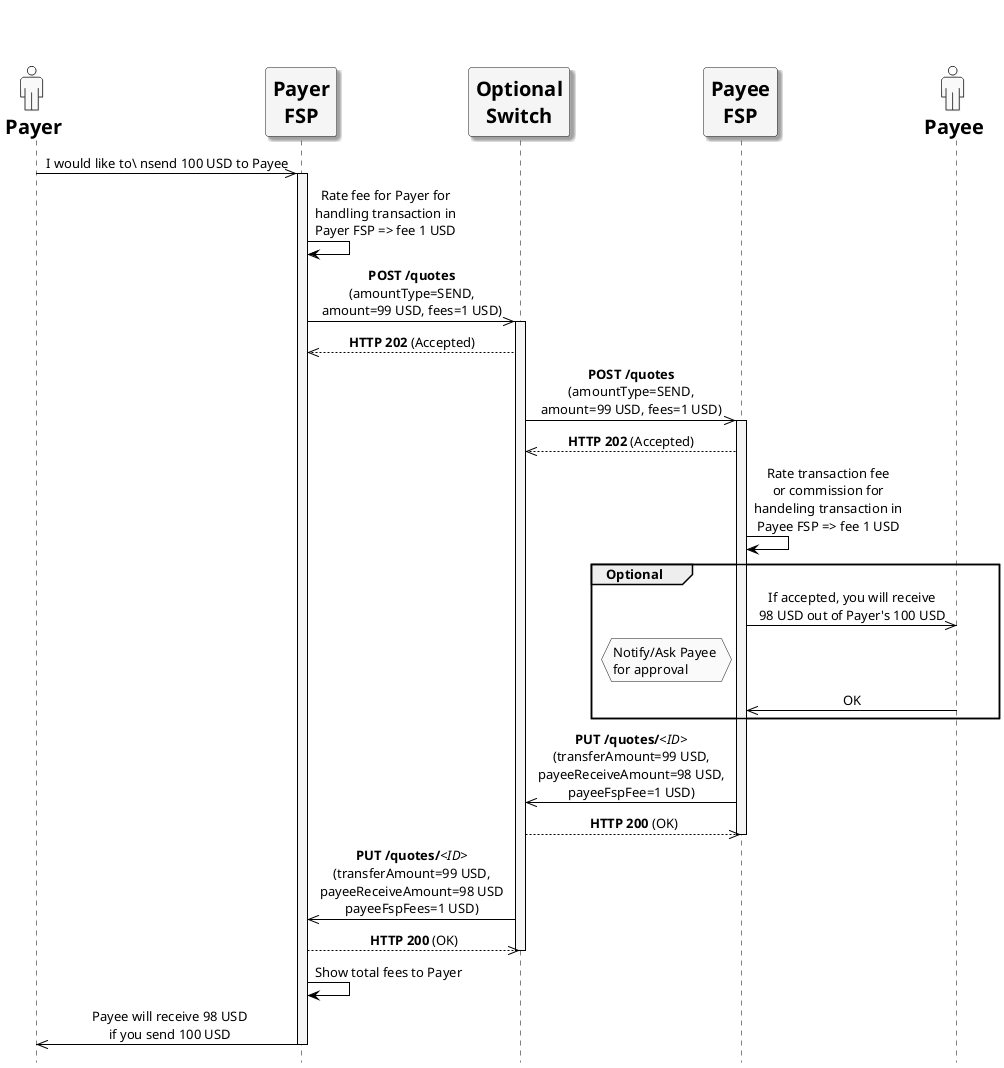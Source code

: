 /'*****
License
--------------
Copyright © 2017 Bill & Melinda Gates Foundation
The Mojaloop files are made available by the Bill & Melinda Gates Foundation under the Apache License, Version 2.0 (the "License") and you may not use these files except in compliance with the License. You may obtain a copy of the License at
http://www.apache.org/licenses/LICENSE-2.0
Unless required by applicable law or agreed to in writing, the Mojaloop files are distributed on an "AS IS" BASIS, WITHOUT WARRANTIES OR CONDITIONS OF ANY KIND, either express or implied. See the License for the specific language governing permissions and limitations under the License.
Contributors
--------------
This is the official list of the Mojaloop project contributors for this file.
Names of the original copyright holders (individuals or organizations)
should be listed with a '*' in the first column. People who have
contributed from an organization can be listed under the organization
that actually holds the copyright for their contributions (see the
Gates Foundation organization for an example). Those individuals should have
their names indented and be marked with a '-'. Email address can be added
optionally within square brackets <email>.
* Gates Foundation

- Name Surname <name.surname@gatesfoundation.com>
--------------
******'/

@startuml

' define actor image
sprite $actor [25x48/16] {
  0000000000010000000000000
  0000000006CAC910000000000
  0000000095101292000000000
  0000000651000119000000000
  0000000B10000018400000000
  0000001A10000016600000000
  0000000B10000017510000000
  000000083100001A210000000
  0000000191000176110000000
  000000003A866A61100000000
  0000000000466211100000000
  0003333333334443333310000
  0088888888888888888892000
  0821111111111111111118200
  8311111111111111111111A00
  A111111111111111111111A20
  A111111111111111111111A20
  A111111111111111111111A20
  A111111111111111111111A20
  A111111111111111111111A20
  A111111111111111111111A20
  A111111111111111111111A20
  A111111111111111111111A20
  A111551111111111138111A20
  A111661111111111139111A20
  A211661111111111139111A20
  A211661111111111139111A20
  A211661111161111139111A20
  A2116611111A2111139111A20
  A2116611111A2111139111A20
  A2116611111A2111139111A20
  A7669611111A211113A666B20
  36669611111A211113A666610
  00016611111A2111139111110
  00006611111A2111139100000
  00006611111A2111139100000
  00006611111A2111139100000
  00006611111A2111139100000
  00006611111A2111139100000
  00006611111A2111139100000
  00006611111A2111139100000
  00006611111A2111139100000
  00006611111A2111139100000
  00006611111A2111139100000
  00006966666B7666679100000
  0000266666666666664100000
  0000000111111111111100000
  0000000000000000000000000
}

' declaring skinparam
skinparam sequenceMessageAlign center
skinparam shadowing false
skinparam defaultFontName Verdana
skinparam monochrome true
skinparam SequenceLifeLineBackgroundColor WhiteSmoke
skinparam SequenceLifeLineBorderColor Black
skinparam ActorFontStyle Bold
skinparam ActorFontSize 20
skinparam ParticipantFontStyle Bold
skinparam ParticipantFontSize 20
skinparam ParticipantBackgroundColor WhiteSmoke
skinparam ArrowColor Black

skinparam actor {
  Bordercolor none
  Backgroundcolor none
  shadowing false
}

skinparam participant {
  shadowing true
}

hide footbox

' declare title
' title Example of disclosing send amount

' Actor Keys:
' participant - FSP(Payer/Payee) and Optional Switch
' actor - Payee and Payer

' declare actors
actor "<$actor>\nPayer" as Payer
participant "Payer\nFSP" as PayerFSP
participant "Optional\nSwitch" as Switch
participant "Payee\nFSP" as PayeeFSP
actor "<$actor>\nPayee" as Payee

' start flow
Payer ->> PayerFSP: I would like to\ nsend 100 USD to Payee
activate PayerFSP
PayerFSP -> PayerFSP: Rate fee for Payer for\nhandling transaction in\nPayer FSP => fee 1 USD
PayerFSP ->> Switch: **POST /quotes**\n(amountType=SEND,\namount=99 USD, fees=1 USD)
activate Switch
PayerFSP <<-- Switch: **HTTP 202** (Accepted)
Switch ->> PayeeFSP: **POST /quotes**\n(amountType=SEND,\namount=99 USD, fees=1 USD)
activate PayeeFSP
Switch <<-- PayeeFSP: **HTTP 202** (Accepted)
PayeeFSP -> PayeeFSP: Rate transaction fee\nor commission for\nhandeling transaction in\nPayee FSP => fee 1 USD
group Optional
PayeeFSP ->> Payee: If accepted, you will receive\n98 USD out of Payer's 100 USD
hnote left of PayeeFSP
  Notify/Ask Payee 
  for approval
end note
PayeeFSP <<- Payee: OK
end
Switch <<- PayeeFSP: **PUT /quotes/**<i><ID></i>\n(transferAmount=99 USD,\npayeeReceiveAmount=98 USD,\npayeeFspFee=1 USD)
Switch -->> PayeeFSP: **HTTP 200** (OK)
deactivate PayeeFSP
PayerFSP <<- Switch: **PUT /quotes/**<i><ID></i>\n(transferAmount=99 USD,\npayeeReceiveAmount=98 USD\npayeeFspFees=1 USD)
PayerFSP -->> Switch: **HTTP 200** (OK)
deactivate Switch
PayerFSP -> PayerFSP: Show total fees to Payer
PayerFSP ->> Payer: Payee will receive 98 USD\nif you send 100 USD
deactivate PayerFSP
@enduml
